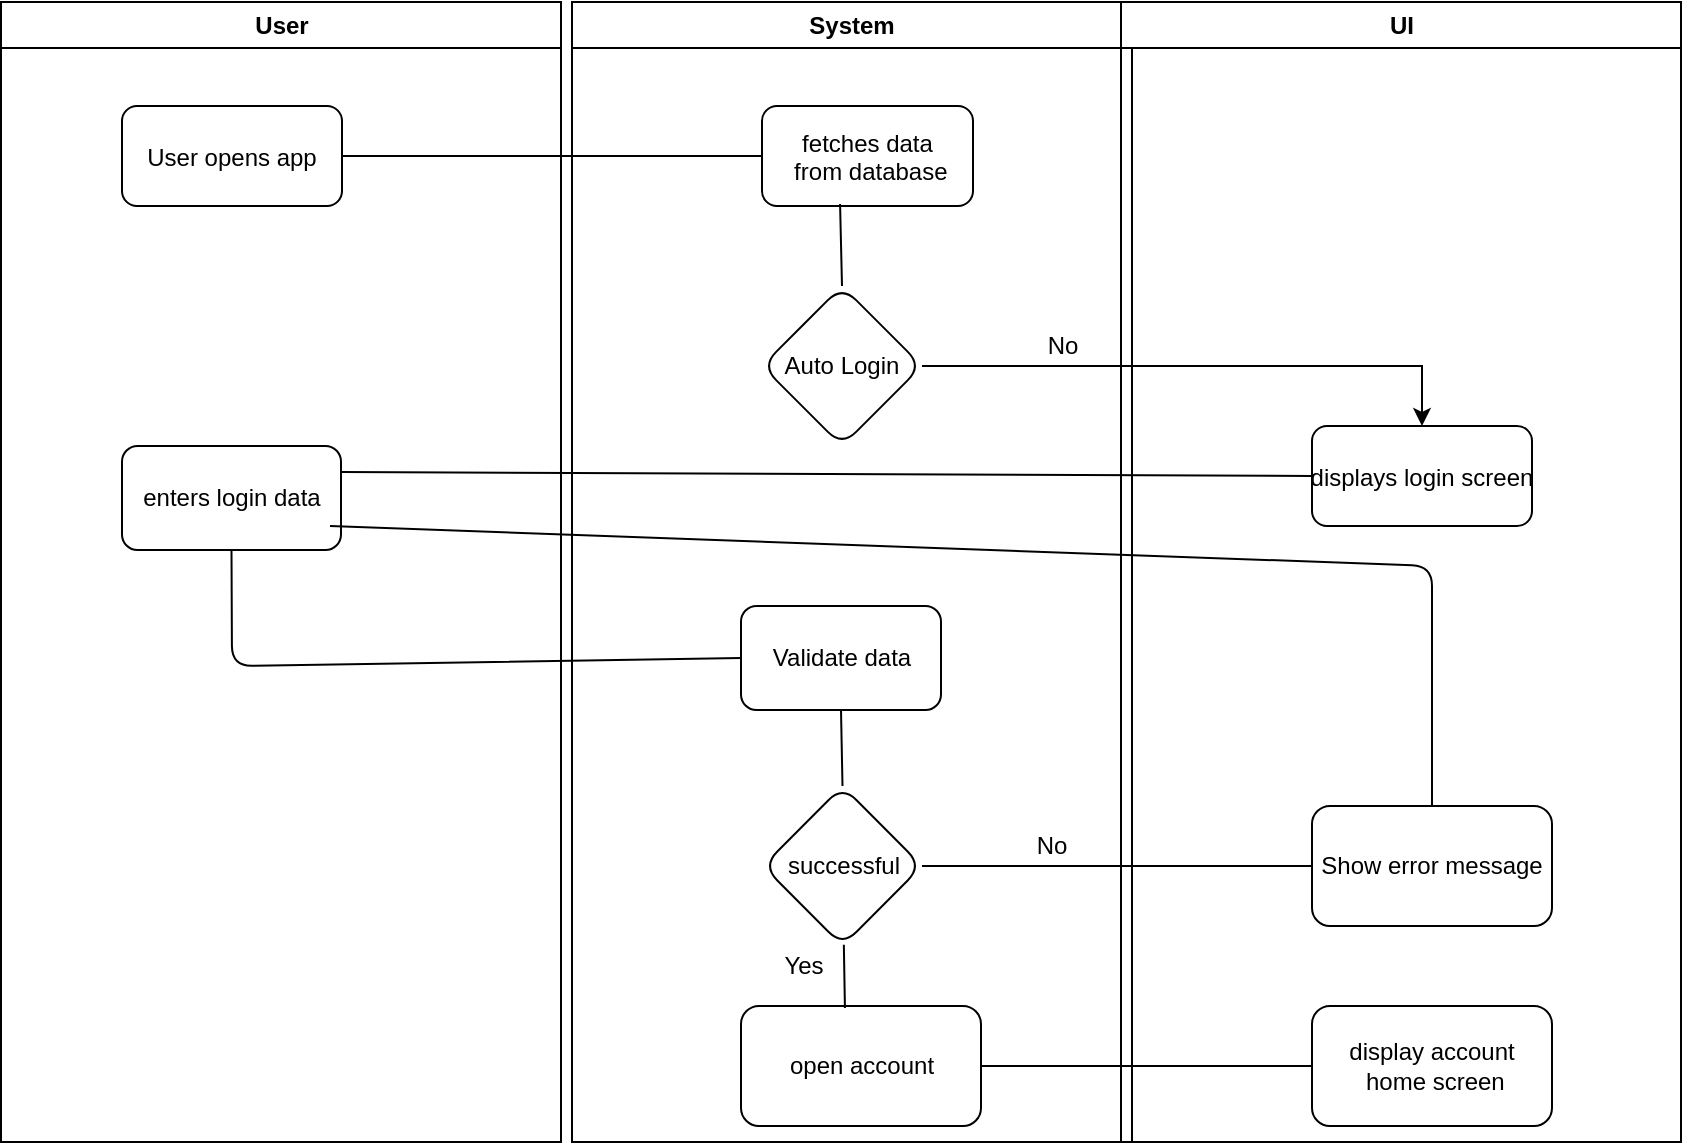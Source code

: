 <mxfile version="13.8.8" type="github">
  <diagram id="_YCffvQchBaA545phFBe" name="Page-1">
    <mxGraphModel dx="1422" dy="746" grid="1" gridSize="10" guides="1" tooltips="1" connect="1" arrows="1" fold="1" page="1" pageScale="1" pageWidth="1169" pageHeight="826" math="0" shadow="0">
      <root>
        <mxCell id="0" />
        <mxCell id="1" parent="0" />
        <mxCell id="tvxF9thps0EePs5yib-K-1" value="User" style="swimlane;whiteSpace=wrap" vertex="1" parent="1">
          <mxGeometry x="184.5" y="110" width="280" height="570" as="geometry" />
        </mxCell>
        <mxCell id="tvxF9thps0EePs5yib-K-2" value="User opens app" style="rounded=1;" vertex="1" parent="tvxF9thps0EePs5yib-K-1">
          <mxGeometry x="60.5" y="52" width="110" height="50" as="geometry" />
        </mxCell>
        <mxCell id="tvxF9thps0EePs5yib-K-3" value="enters login data" style="rounded=1;whiteSpace=wrap;html=1;" vertex="1" parent="tvxF9thps0EePs5yib-K-1">
          <mxGeometry x="60.5" y="222" width="109.5" height="52" as="geometry" />
        </mxCell>
        <mxCell id="tvxF9thps0EePs5yib-K-4" value="System" style="swimlane;whiteSpace=wrap;startSize=23;" vertex="1" parent="1">
          <mxGeometry x="470" y="110" width="280" height="570" as="geometry" />
        </mxCell>
        <mxCell id="tvxF9thps0EePs5yib-K-5" value="fetches data&#xa; from database" style="rounded=1;" vertex="1" parent="tvxF9thps0EePs5yib-K-4">
          <mxGeometry x="95" y="52" width="105.5" height="50" as="geometry" />
        </mxCell>
        <mxCell id="tvxF9thps0EePs5yib-K-6" value="Auto Login" style="rhombus;whiteSpace=wrap;html=1;rounded=1;" vertex="1" parent="tvxF9thps0EePs5yib-K-4">
          <mxGeometry x="95" y="142" width="80" height="80" as="geometry" />
        </mxCell>
        <mxCell id="tvxF9thps0EePs5yib-K-7" value="Validate data" style="rounded=1;whiteSpace=wrap;html=1;" vertex="1" parent="tvxF9thps0EePs5yib-K-4">
          <mxGeometry x="84.5" y="302" width="100" height="52" as="geometry" />
        </mxCell>
        <mxCell id="tvxF9thps0EePs5yib-K-8" value="successful" style="rhombus;whiteSpace=wrap;html=1;rounded=1;" vertex="1" parent="tvxF9thps0EePs5yib-K-4">
          <mxGeometry x="95.5" y="392" width="79.5" height="80" as="geometry" />
        </mxCell>
        <mxCell id="tvxF9thps0EePs5yib-K-9" value="" style="endArrow=none;html=1;exitX=0.5;exitY=0;exitDx=0;exitDy=0;entryX=0.5;entryY=1;entryDx=0;entryDy=0;" edge="1" parent="tvxF9thps0EePs5yib-K-4" source="tvxF9thps0EePs5yib-K-8" target="tvxF9thps0EePs5yib-K-7">
          <mxGeometry width="50" height="50" relative="1" as="geometry">
            <mxPoint x="-309.5" y="303.289" as="sourcePoint" />
            <mxPoint x="590.5" y="509.289" as="targetPoint" />
          </mxGeometry>
        </mxCell>
        <mxCell id="tvxF9thps0EePs5yib-K-10" value="No" style="text;html=1;strokeColor=none;fillColor=none;align=center;verticalAlign=middle;whiteSpace=wrap;rounded=0;" vertex="1" parent="tvxF9thps0EePs5yib-K-4">
          <mxGeometry x="220" y="412" width="40" height="20" as="geometry" />
        </mxCell>
        <mxCell id="tvxF9thps0EePs5yib-K-11" value="" style="endArrow=none;html=1;exitX=0.5;exitY=0;exitDx=0;exitDy=0;entryX=0.37;entryY=0.98;entryDx=0;entryDy=0;entryPerimeter=0;" edge="1" parent="tvxF9thps0EePs5yib-K-4" source="tvxF9thps0EePs5yib-K-6" target="tvxF9thps0EePs5yib-K-5">
          <mxGeometry width="50" height="50" relative="1" as="geometry">
            <mxPoint x="120" y="152" as="sourcePoint" />
            <mxPoint x="170" y="102" as="targetPoint" />
          </mxGeometry>
        </mxCell>
        <mxCell id="tvxF9thps0EePs5yib-K-12" value="No" style="text;html=1;align=center;verticalAlign=middle;resizable=0;points=[];autosize=1;" vertex="1" parent="tvxF9thps0EePs5yib-K-4">
          <mxGeometry x="230" y="162" width="30" height="20" as="geometry" />
        </mxCell>
        <mxCell id="tvxF9thps0EePs5yib-K-13" value="open account" style="rounded=1;whiteSpace=wrap;html=1;" vertex="1" parent="tvxF9thps0EePs5yib-K-4">
          <mxGeometry x="84.5" y="502" width="120" height="60" as="geometry" />
        </mxCell>
        <mxCell id="tvxF9thps0EePs5yib-K-14" value="" style="endArrow=none;html=1;exitX=0.433;exitY=0.017;exitDx=0;exitDy=0;exitPerimeter=0;" edge="1" parent="tvxF9thps0EePs5yib-K-4" source="tvxF9thps0EePs5yib-K-13" target="tvxF9thps0EePs5yib-K-8">
          <mxGeometry width="50" height="50" relative="1" as="geometry">
            <mxPoint x="120" y="512" as="sourcePoint" />
            <mxPoint x="170" y="462" as="targetPoint" />
          </mxGeometry>
        </mxCell>
        <mxCell id="tvxF9thps0EePs5yib-K-15" value="Yes" style="text;html=1;strokeColor=none;fillColor=none;align=center;verticalAlign=middle;whiteSpace=wrap;rounded=0;" vertex="1" parent="tvxF9thps0EePs5yib-K-4">
          <mxGeometry x="96" y="472" width="40" height="20" as="geometry" />
        </mxCell>
        <mxCell id="tvxF9thps0EePs5yib-K-16" value="UI" style="swimlane;whiteSpace=wrap;startSize=23;" vertex="1" parent="1">
          <mxGeometry x="744.5" y="110" width="280" height="570" as="geometry" />
        </mxCell>
        <mxCell id="tvxF9thps0EePs5yib-K-17" value="displays login screen" style="rounded=1;" vertex="1" parent="tvxF9thps0EePs5yib-K-16">
          <mxGeometry x="95.5" y="212" width="110" height="50" as="geometry" />
        </mxCell>
        <mxCell id="tvxF9thps0EePs5yib-K-18" value="Show error message" style="rounded=1;whiteSpace=wrap;html=1;" vertex="1" parent="tvxF9thps0EePs5yib-K-16">
          <mxGeometry x="95.5" y="402" width="120" height="60" as="geometry" />
        </mxCell>
        <mxCell id="tvxF9thps0EePs5yib-K-19" value="display account&lt;br&gt;&amp;nbsp;home screen" style="rounded=1;whiteSpace=wrap;html=1;" vertex="1" parent="tvxF9thps0EePs5yib-K-16">
          <mxGeometry x="95.5" y="502" width="120" height="60" as="geometry" />
        </mxCell>
        <mxCell id="tvxF9thps0EePs5yib-K-20" style="edgeStyle=orthogonalEdgeStyle;rounded=0;orthogonalLoop=1;jettySize=auto;html=1;entryX=0.5;entryY=0;entryDx=0;entryDy=0;" edge="1" parent="1" source="tvxF9thps0EePs5yib-K-6" target="tvxF9thps0EePs5yib-K-17">
          <mxGeometry relative="1" as="geometry">
            <mxPoint x="810" y="342" as="targetPoint" />
          </mxGeometry>
        </mxCell>
        <mxCell id="tvxF9thps0EePs5yib-K-21" value="" style="endArrow=none;html=1;exitX=1;exitY=0.5;exitDx=0;exitDy=0;entryX=0;entryY=0.5;entryDx=0;entryDy=0;" edge="1" parent="1" source="tvxF9thps0EePs5yib-K-2" target="tvxF9thps0EePs5yib-K-5">
          <mxGeometry width="50" height="50" relative="1" as="geometry">
            <mxPoint x="350" y="232" as="sourcePoint" />
            <mxPoint x="400" y="182" as="targetPoint" />
          </mxGeometry>
        </mxCell>
        <mxCell id="tvxF9thps0EePs5yib-K-22" value="" style="endArrow=none;html=1;exitX=1;exitY=0.25;exitDx=0;exitDy=0;entryX=0;entryY=0.5;entryDx=0;entryDy=0;" edge="1" parent="1" source="tvxF9thps0EePs5yib-K-3" target="tvxF9thps0EePs5yib-K-17">
          <mxGeometry width="50" height="50" relative="1" as="geometry">
            <mxPoint x="350" y="462" as="sourcePoint" />
            <mxPoint x="400" y="412" as="targetPoint" />
          </mxGeometry>
        </mxCell>
        <mxCell id="tvxF9thps0EePs5yib-K-23" value="" style="endArrow=none;html=1;entryX=0.5;entryY=1;entryDx=0;entryDy=0;exitX=0;exitY=0.5;exitDx=0;exitDy=0;" edge="1" parent="1" source="tvxF9thps0EePs5yib-K-7" target="tvxF9thps0EePs5yib-K-3">
          <mxGeometry width="50" height="50" relative="1" as="geometry">
            <mxPoint x="300" y="522" as="sourcePoint" />
            <mxPoint x="330" y="452" as="targetPoint" />
            <Array as="points">
              <mxPoint x="300" y="442" />
            </Array>
          </mxGeometry>
        </mxCell>
        <mxCell id="tvxF9thps0EePs5yib-K-24" value="" style="endArrow=none;html=1;exitX=1;exitY=0.5;exitDx=0;exitDy=0;entryX=0;entryY=0.5;entryDx=0;entryDy=0;" edge="1" parent="1" source="tvxF9thps0EePs5yib-K-8" target="tvxF9thps0EePs5yib-K-18">
          <mxGeometry width="50" height="50" relative="1" as="geometry">
            <mxPoint x="650" y="632" as="sourcePoint" />
            <mxPoint x="700" y="582" as="targetPoint" />
          </mxGeometry>
        </mxCell>
        <mxCell id="tvxF9thps0EePs5yib-K-25" value="" style="endArrow=none;html=1;exitX=1;exitY=0.5;exitDx=0;exitDy=0;entryX=0;entryY=0.5;entryDx=0;entryDy=0;" edge="1" parent="1" source="tvxF9thps0EePs5yib-K-13" target="tvxF9thps0EePs5yib-K-19">
          <mxGeometry width="50" height="50" relative="1" as="geometry">
            <mxPoint x="670" y="672" as="sourcePoint" />
            <mxPoint x="720" y="622" as="targetPoint" />
          </mxGeometry>
        </mxCell>
        <mxCell id="tvxF9thps0EePs5yib-K-26" value="" style="endArrow=none;html=1;exitX=0.5;exitY=0;exitDx=0;exitDy=0;" edge="1" parent="1" source="tvxF9thps0EePs5yib-K-18">
          <mxGeometry width="50" height="50" relative="1" as="geometry">
            <mxPoint x="880" y="502" as="sourcePoint" />
            <mxPoint x="349" y="372" as="targetPoint" />
            <Array as="points">
              <mxPoint x="900" y="392" />
            </Array>
          </mxGeometry>
        </mxCell>
      </root>
    </mxGraphModel>
  </diagram>
</mxfile>
